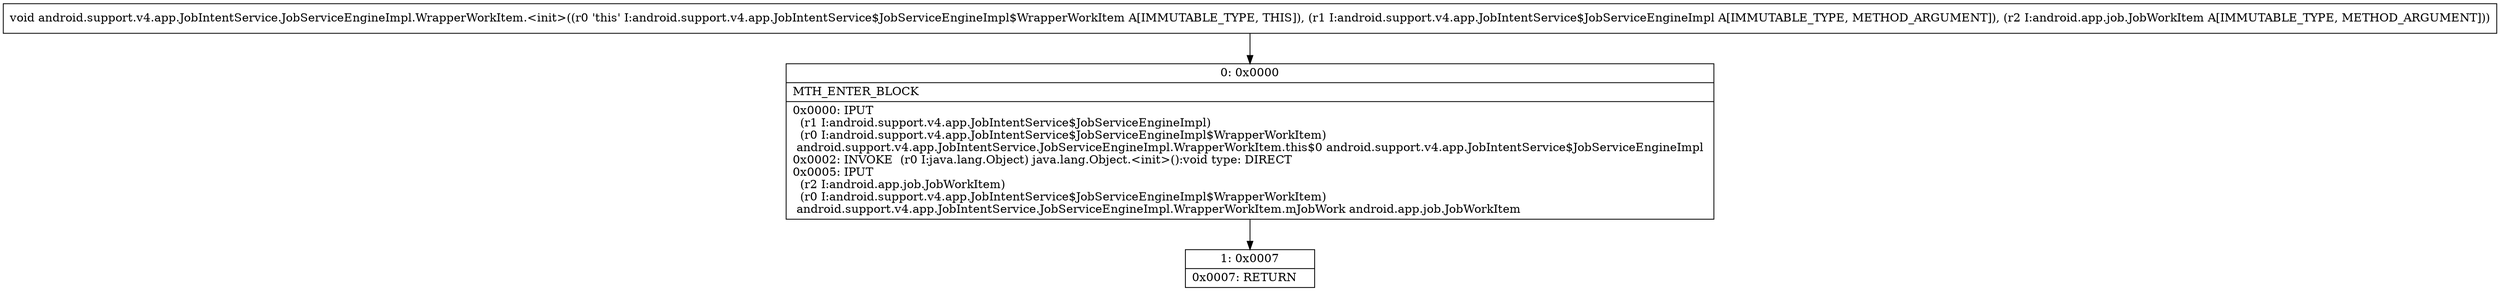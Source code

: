 digraph "CFG forandroid.support.v4.app.JobIntentService.JobServiceEngineImpl.WrapperWorkItem.\<init\>(Landroid\/support\/v4\/app\/JobIntentService$JobServiceEngineImpl;Landroid\/app\/job\/JobWorkItem;)V" {
Node_0 [shape=record,label="{0\:\ 0x0000|MTH_ENTER_BLOCK\l|0x0000: IPUT  \l  (r1 I:android.support.v4.app.JobIntentService$JobServiceEngineImpl)\l  (r0 I:android.support.v4.app.JobIntentService$JobServiceEngineImpl$WrapperWorkItem)\l android.support.v4.app.JobIntentService.JobServiceEngineImpl.WrapperWorkItem.this$0 android.support.v4.app.JobIntentService$JobServiceEngineImpl \l0x0002: INVOKE  (r0 I:java.lang.Object) java.lang.Object.\<init\>():void type: DIRECT \l0x0005: IPUT  \l  (r2 I:android.app.job.JobWorkItem)\l  (r0 I:android.support.v4.app.JobIntentService$JobServiceEngineImpl$WrapperWorkItem)\l android.support.v4.app.JobIntentService.JobServiceEngineImpl.WrapperWorkItem.mJobWork android.app.job.JobWorkItem \l}"];
Node_1 [shape=record,label="{1\:\ 0x0007|0x0007: RETURN   \l}"];
MethodNode[shape=record,label="{void android.support.v4.app.JobIntentService.JobServiceEngineImpl.WrapperWorkItem.\<init\>((r0 'this' I:android.support.v4.app.JobIntentService$JobServiceEngineImpl$WrapperWorkItem A[IMMUTABLE_TYPE, THIS]), (r1 I:android.support.v4.app.JobIntentService$JobServiceEngineImpl A[IMMUTABLE_TYPE, METHOD_ARGUMENT]), (r2 I:android.app.job.JobWorkItem A[IMMUTABLE_TYPE, METHOD_ARGUMENT])) }"];
MethodNode -> Node_0;
Node_0 -> Node_1;
}

